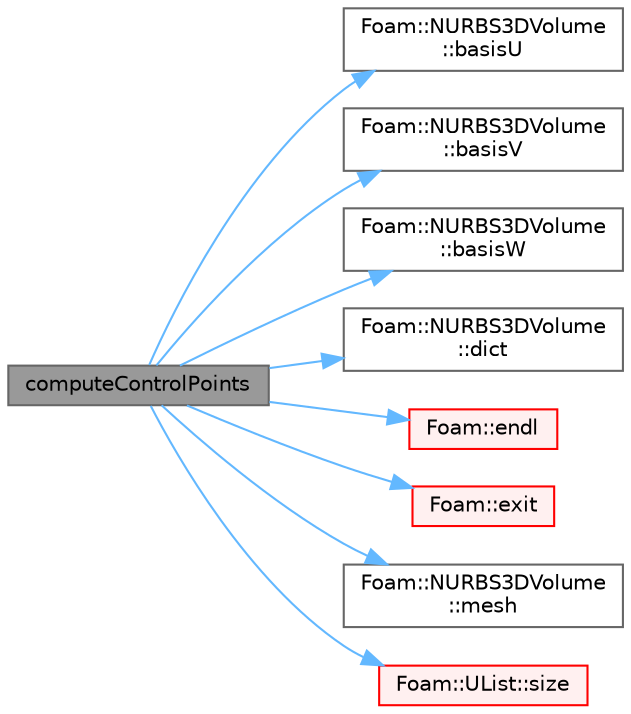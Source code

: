 digraph "computeControlPoints"
{
 // LATEX_PDF_SIZE
  bgcolor="transparent";
  edge [fontname=Helvetica,fontsize=10,labelfontname=Helvetica,labelfontsize=10];
  node [fontname=Helvetica,fontsize=10,shape=box,height=0.2,width=0.4];
  rankdir="LR";
  Node1 [id="Node000001",label="computeControlPoints",height=0.2,width=0.4,color="gray40", fillcolor="grey60", style="filled", fontcolor="black",tooltip=" "];
  Node1 -> Node2 [id="edge1_Node000001_Node000002",color="steelblue1",style="solid",tooltip=" "];
  Node2 [id="Node000002",label="Foam::NURBS3DVolume\l::basisU",height=0.2,width=0.4,color="grey40", fillcolor="white", style="filled",URL="$classFoam_1_1NURBS3DVolume.html#afe6b235f00e8778a0a74f0f5ab070c91",tooltip=" "];
  Node1 -> Node3 [id="edge2_Node000001_Node000003",color="steelblue1",style="solid",tooltip=" "];
  Node3 [id="Node000003",label="Foam::NURBS3DVolume\l::basisV",height=0.2,width=0.4,color="grey40", fillcolor="white", style="filled",URL="$classFoam_1_1NURBS3DVolume.html#ab992dabf633e621a72e79f28f8e62a58",tooltip=" "];
  Node1 -> Node4 [id="edge3_Node000001_Node000004",color="steelblue1",style="solid",tooltip=" "];
  Node4 [id="Node000004",label="Foam::NURBS3DVolume\l::basisW",height=0.2,width=0.4,color="grey40", fillcolor="white", style="filled",URL="$classFoam_1_1NURBS3DVolume.html#ac96a7a2353584839ef0f6582de5fabc2",tooltip=" "];
  Node1 -> Node5 [id="edge4_Node000001_Node000005",color="steelblue1",style="solid",tooltip=" "];
  Node5 [id="Node000005",label="Foam::NURBS3DVolume\l::dict",height=0.2,width=0.4,color="grey40", fillcolor="white", style="filled",URL="$classFoam_1_1NURBS3DVolume.html#ab78af227b7df31772d6003526a5207ff",tooltip=" "];
  Node1 -> Node6 [id="edge5_Node000001_Node000006",color="steelblue1",style="solid",tooltip=" "];
  Node6 [id="Node000006",label="Foam::endl",height=0.2,width=0.4,color="red", fillcolor="#FFF0F0", style="filled",URL="$namespaceFoam.html#a7d5eca45a323264dc5fe811500ebda47",tooltip=" "];
  Node1 -> Node10 [id="edge6_Node000001_Node000010",color="steelblue1",style="solid",tooltip=" "];
  Node10 [id="Node000010",label="Foam::exit",height=0.2,width=0.4,color="red", fillcolor="#FFF0F0", style="filled",URL="$namespaceFoam.html#ae0529b088aefc9f83b89dce5c31fda64",tooltip=" "];
  Node1 -> Node12 [id="edge7_Node000001_Node000012",color="steelblue1",style="solid",tooltip=" "];
  Node12 [id="Node000012",label="Foam::NURBS3DVolume\l::mesh",height=0.2,width=0.4,color="grey40", fillcolor="white", style="filled",URL="$classFoam_1_1NURBS3DVolume.html#acb31d92d519d673eae6328d85d16fa52",tooltip=" "];
  Node1 -> Node13 [id="edge8_Node000001_Node000013",color="steelblue1",style="solid",tooltip=" "];
  Node13 [id="Node000013",label="Foam::UList::size",height=0.2,width=0.4,color="red", fillcolor="#FFF0F0", style="filled",URL="$classFoam_1_1UList.html#ac1fc1d9dab324bb1b8452c7aa4813026",tooltip=" "];
}
